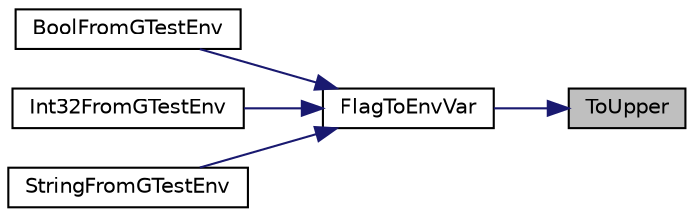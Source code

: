 digraph "ToUpper"
{
 // INTERACTIVE_SVG=YES
 // LATEX_PDF_SIZE
  bgcolor="transparent";
  edge [fontname="Helvetica",fontsize="10",labelfontname="Helvetica",labelfontsize="10"];
  node [fontname="Helvetica",fontsize="10",shape=record];
  rankdir="RL";
  Node1 [label="ToUpper",height=0.2,width=0.4,color="black", fillcolor="grey75", style="filled", fontcolor="black",tooltip=" "];
  Node1 -> Node2 [dir="back",color="midnightblue",fontsize="10",style="solid",fontname="Helvetica"];
  Node2 [label="FlagToEnvVar",height=0.2,width=0.4,color="black",URL="$d0/da7/namespacetesting_1_1internal_a7540386ecf74d7ab7e2fa6089db94682.html#a7540386ecf74d7ab7e2fa6089db94682",tooltip=" "];
  Node2 -> Node3 [dir="back",color="midnightblue",fontsize="10",style="solid",fontname="Helvetica"];
  Node3 [label="BoolFromGTestEnv",height=0.2,width=0.4,color="black",URL="$d0/da7/namespacetesting_1_1internal_af17bf74326e1076c47455ef2618c1a1a.html#af17bf74326e1076c47455ef2618c1a1a",tooltip=" "];
  Node2 -> Node4 [dir="back",color="midnightblue",fontsize="10",style="solid",fontname="Helvetica"];
  Node4 [label="Int32FromGTestEnv",height=0.2,width=0.4,color="black",URL="$d0/da7/namespacetesting_1_1internal_ae2d19821e0bf27e57b2eafe843401e69.html#ae2d19821e0bf27e57b2eafe843401e69",tooltip=" "];
  Node2 -> Node5 [dir="back",color="midnightblue",fontsize="10",style="solid",fontname="Helvetica"];
  Node5 [label="StringFromGTestEnv",height=0.2,width=0.4,color="black",URL="$d0/da7/namespacetesting_1_1internal_a521e624413f88ad92ebfc23ea89c3f1b.html#a521e624413f88ad92ebfc23ea89c3f1b",tooltip=" "];
}
